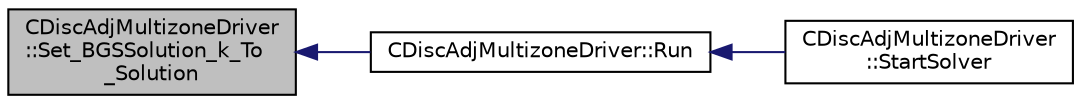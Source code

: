 digraph "CDiscAdjMultizoneDriver::Set_BGSSolution_k_To_Solution"
{
  edge [fontname="Helvetica",fontsize="10",labelfontname="Helvetica",labelfontsize="10"];
  node [fontname="Helvetica",fontsize="10",shape=record];
  rankdir="LR";
  Node946 [label="CDiscAdjMultizoneDriver\l::Set_BGSSolution_k_To\l_Solution",height=0.2,width=0.4,color="black", fillcolor="grey75", style="filled", fontcolor="black"];
  Node946 -> Node947 [dir="back",color="midnightblue",fontsize="10",style="solid",fontname="Helvetica"];
  Node947 [label="CDiscAdjMultizoneDriver::Run",height=0.2,width=0.4,color="black", fillcolor="white", style="filled",URL="$class_c_disc_adj_multizone_driver.html#af996aecdb6d20aa4fc81c9b67295abf5",tooltip="[Overload] Run an discrete adjoint update of all solvers within multiple zones. "];
  Node947 -> Node948 [dir="back",color="midnightblue",fontsize="10",style="solid",fontname="Helvetica"];
  Node948 [label="CDiscAdjMultizoneDriver\l::StartSolver",height=0.2,width=0.4,color="black", fillcolor="white", style="filled",URL="$class_c_disc_adj_multizone_driver.html#a75de0a1a482ceeed4301a384f1515092",tooltip="[Overload] Launch the computation for discrete adjoint multizone problems. "];
}
